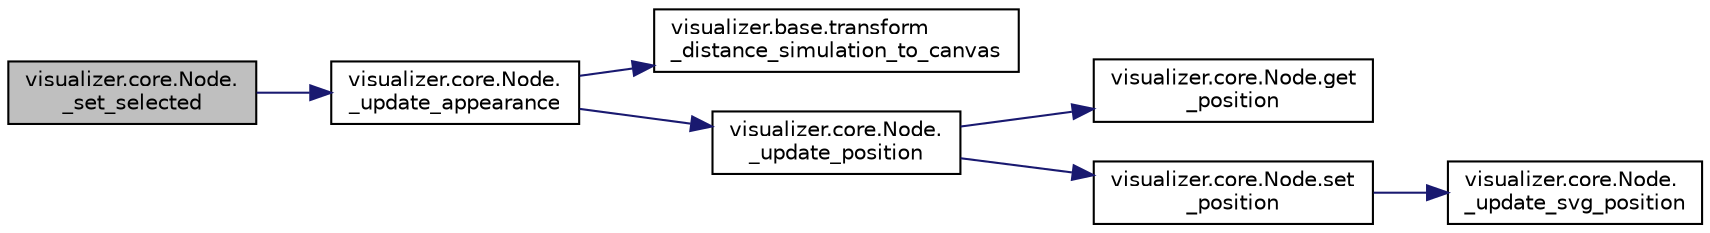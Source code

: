 digraph "visualizer.core.Node._set_selected"
{
  edge [fontname="Helvetica",fontsize="10",labelfontname="Helvetica",labelfontsize="10"];
  node [fontname="Helvetica",fontsize="10",shape=record];
  rankdir="LR";
  Node1 [label="visualizer.core.Node.\l_set_selected",height=0.2,width=0.4,color="black", fillcolor="grey75", style="filled", fontcolor="black"];
  Node1 -> Node2 [color="midnightblue",fontsize="10",style="solid"];
  Node2 [label="visualizer.core.Node.\l_update_appearance",height=0.2,width=0.4,color="black", fillcolor="white", style="filled",URL="$d3/d81/classvisualizer_1_1core_1_1Node.html#ae5b37840dd64cdf83640f3e4e0ac7f09",tooltip="Update the node aspect to reflect the selected/highlighted state. "];
  Node2 -> Node3 [color="midnightblue",fontsize="10",style="solid"];
  Node3 [label="visualizer.base.transform\l_distance_simulation_to_canvas",height=0.2,width=0.4,color="black", fillcolor="white", style="filled",URL="$d4/d39/namespacevisualizer_1_1base.html#a653f2b3d1bace2cc520f4e286e86dbb9"];
  Node2 -> Node4 [color="midnightblue",fontsize="10",style="solid"];
  Node4 [label="visualizer.core.Node.\l_update_position",height=0.2,width=0.4,color="black", fillcolor="white", style="filled",URL="$d3/d81/classvisualizer_1_1core_1_1Node.html#ac783a9a6e8c4799d2b38cf5cc5ce71f3",tooltip="Update position function. "];
  Node4 -> Node5 [color="midnightblue",fontsize="10",style="solid"];
  Node5 [label="visualizer.core.Node.get\l_position",height=0.2,width=0.4,color="black", fillcolor="white", style="filled",URL="$d3/d81/classvisualizer_1_1core_1_1Node.html#a3282926af9cc338df801ba1789019e8e",tooltip="Get position function. "];
  Node4 -> Node6 [color="midnightblue",fontsize="10",style="solid"];
  Node6 [label="visualizer.core.Node.set\l_position",height=0.2,width=0.4,color="black", fillcolor="white", style="filled",URL="$d3/d81/classvisualizer_1_1core_1_1Node.html#ad5ef274a1963d3c93b6ec75515efd8ae",tooltip="Set position function. "];
  Node6 -> Node7 [color="midnightblue",fontsize="10",style="solid"];
  Node7 [label="visualizer.core.Node.\l_update_svg_position",height=0.2,width=0.4,color="black", fillcolor="white", style="filled",URL="$d3/d81/classvisualizer_1_1core_1_1Node.html#a8ff483c6fb127e0fabe4c1175a955bb8",tooltip="Update svg position. "];
}
